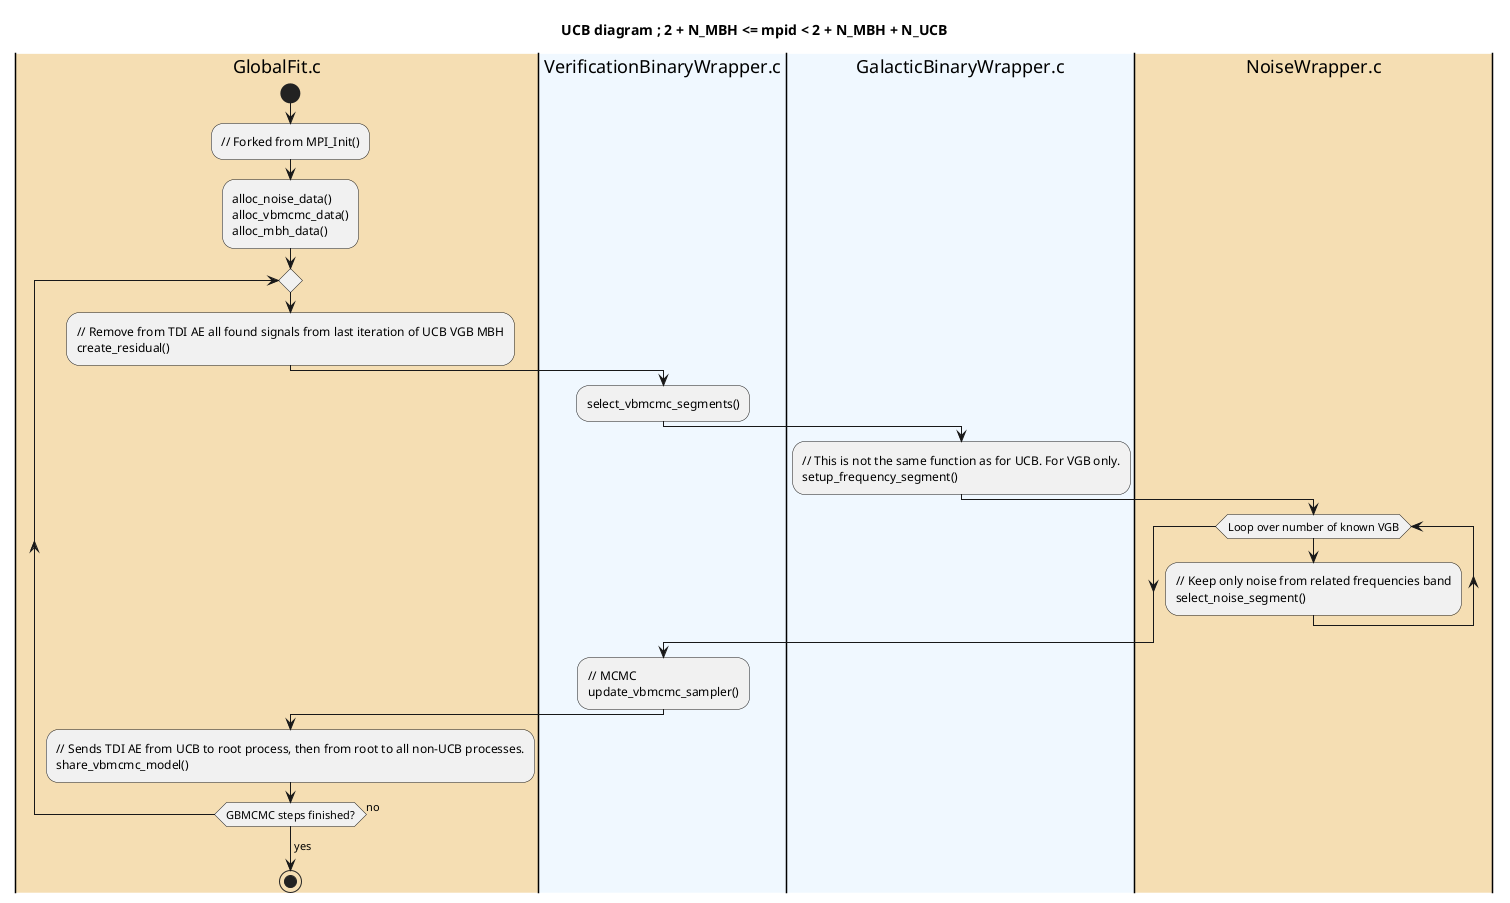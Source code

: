 @startuml
title UCB diagram ; 2 + N_MBH <= mpid < 2 + N_MBH + N_UCB

|#wheat|GlobalFit.c|
start
  :// Forked from MPI_Init();

  :alloc_noise_data()
  alloc_vbmcmc_data()
  alloc_mbh_data();

  repeat
    :// Remove from TDI AE all found signals from last iteration of UCB VGB MBH
    create_residual();

    |#AliceBlue|VerificationBinaryWrapper.c|
    :select_vbmcmc_segments();

    |#AliceBlue|GalacticBinaryWrapper.c|
    :// This is not the same function as for UCB. For VGB only.
    setup_frequency_segment();

    |#wheat|NoiseWrapper.c|
    while (Loop over number of known VGB)
      :// Keep only noise from related frequencies band
      select_noise_segment();
    endwhile

    |#AliceBlue|VerificationBinaryWrapper.c|
    :// MCMC
    update_vbmcmc_sampler();

  |#wheat|GlobalFit.c|
  :// Sends TDI AE from UCB to root process, then from root to all non-UCB processes.
  share_vbmcmc_model();

  repeat while (GBMCMC steps finished?) is (no)
  ->yes;
stop
@enduml

